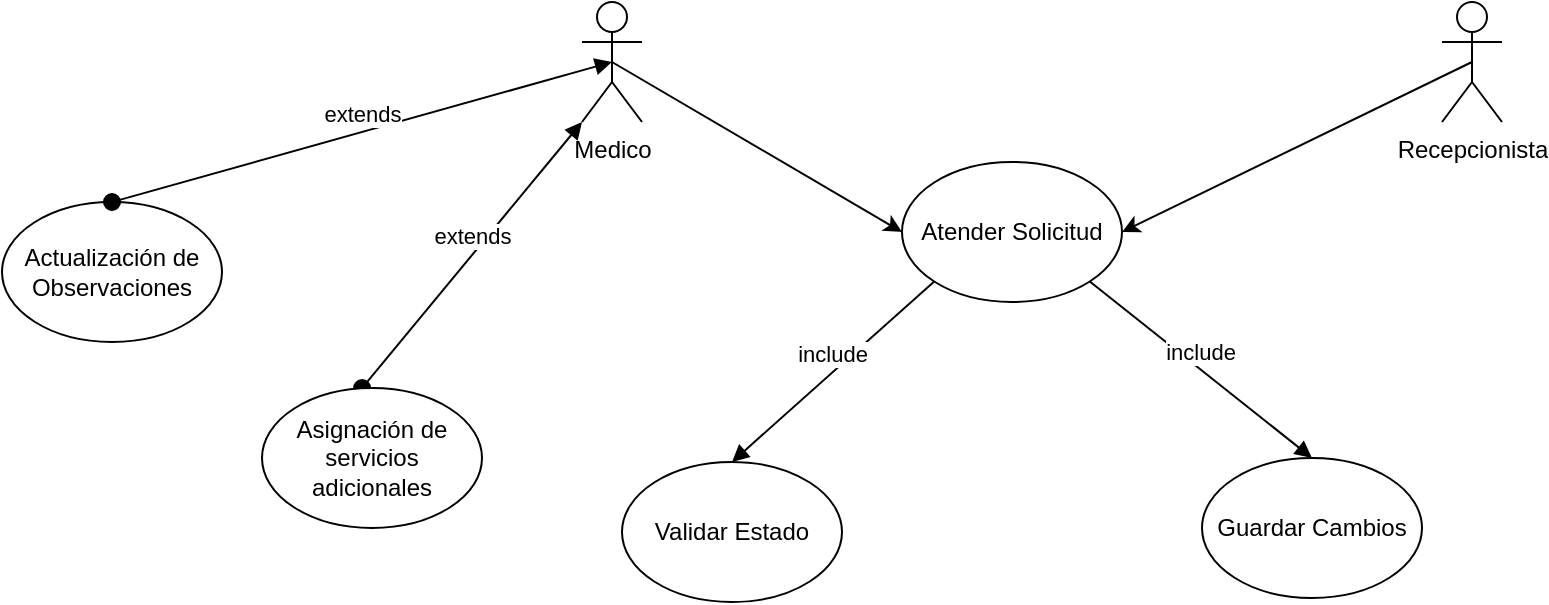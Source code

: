 <mxfile version="24.7.17">
  <diagram name="Page-1" id="e7e014a7-5840-1c2e-5031-d8a46d1fe8dd">
    <mxGraphModel dx="1338" dy="820" grid="1" gridSize="10" guides="1" tooltips="1" connect="1" arrows="1" fold="1" page="1" pageScale="1" pageWidth="1169" pageHeight="826" background="none" math="0" shadow="0">
      <root>
        <mxCell id="0" />
        <mxCell id="1" parent="0" />
        <mxCell id="YeqHjd610wFMRrhrlnWl-41" value="Medico" style="shape=umlActor;verticalLabelPosition=bottom;verticalAlign=top;html=1;" vertex="1" parent="1">
          <mxGeometry x="390" y="150" width="30" height="60" as="geometry" />
        </mxCell>
        <mxCell id="YeqHjd610wFMRrhrlnWl-42" value="Recepcionista" style="shape=umlActor;verticalLabelPosition=bottom;verticalAlign=top;html=1;" vertex="1" parent="1">
          <mxGeometry x="820" y="150" width="30" height="60" as="geometry" />
        </mxCell>
        <mxCell id="YeqHjd610wFMRrhrlnWl-43" value="Atender Solicitud" style="ellipse;whiteSpace=wrap;html=1;" vertex="1" parent="1">
          <mxGeometry x="550" y="230" width="110" height="70" as="geometry" />
        </mxCell>
        <mxCell id="YeqHjd610wFMRrhrlnWl-44" value="Validar Estado" style="ellipse;whiteSpace=wrap;html=1;" vertex="1" parent="1">
          <mxGeometry x="410" y="380" width="110" height="70" as="geometry" />
        </mxCell>
        <mxCell id="YeqHjd610wFMRrhrlnWl-45" value="Guardar Cambios" style="ellipse;whiteSpace=wrap;html=1;" vertex="1" parent="1">
          <mxGeometry x="700" y="378" width="110" height="70" as="geometry" />
        </mxCell>
        <mxCell id="YeqHjd610wFMRrhrlnWl-46" value="Actualización de Observaciones" style="ellipse;whiteSpace=wrap;html=1;" vertex="1" parent="1">
          <mxGeometry x="100" y="250" width="110" height="70" as="geometry" />
        </mxCell>
        <mxCell id="YeqHjd610wFMRrhrlnWl-47" value="" style="endArrow=classic;html=1;rounded=0;exitX=0.5;exitY=0.5;exitDx=0;exitDy=0;exitPerimeter=0;entryX=0;entryY=0.5;entryDx=0;entryDy=0;" edge="1" parent="1" source="YeqHjd610wFMRrhrlnWl-41" target="YeqHjd610wFMRrhrlnWl-43">
          <mxGeometry width="50" height="50" relative="1" as="geometry">
            <mxPoint x="940" y="450" as="sourcePoint" />
            <mxPoint x="990" y="400" as="targetPoint" />
          </mxGeometry>
        </mxCell>
        <mxCell id="YeqHjd610wFMRrhrlnWl-48" value="" style="endArrow=classic;html=1;rounded=0;exitX=0.5;exitY=0.5;exitDx=0;exitDy=0;exitPerimeter=0;entryX=1;entryY=0.5;entryDx=0;entryDy=0;" edge="1" parent="1" source="YeqHjd610wFMRrhrlnWl-42" target="YeqHjd610wFMRrhrlnWl-43">
          <mxGeometry width="50" height="50" relative="1" as="geometry">
            <mxPoint x="840" y="350" as="sourcePoint" />
            <mxPoint x="890" y="300" as="targetPoint" />
          </mxGeometry>
        </mxCell>
        <mxCell id="YeqHjd610wFMRrhrlnWl-49" value="include" style="html=1;verticalAlign=bottom;endArrow=block;curved=0;rounded=0;exitX=0;exitY=1;exitDx=0;exitDy=0;entryX=0.5;entryY=0;entryDx=0;entryDy=0;" edge="1" parent="1" source="YeqHjd610wFMRrhrlnWl-43" target="YeqHjd610wFMRrhrlnWl-44">
          <mxGeometry width="80" relative="1" as="geometry">
            <mxPoint x="960" y="430" as="sourcePoint" />
            <mxPoint x="1040" y="430" as="targetPoint" />
          </mxGeometry>
        </mxCell>
        <mxCell id="YeqHjd610wFMRrhrlnWl-50" value="extends" style="html=1;verticalAlign=bottom;startArrow=oval;startFill=1;endArrow=block;startSize=8;curved=0;rounded=0;entryX=0.5;entryY=0.5;entryDx=0;entryDy=0;entryPerimeter=0;exitX=0.5;exitY=0;exitDx=0;exitDy=0;" edge="1" parent="1" source="YeqHjd610wFMRrhrlnWl-46" target="YeqHjd610wFMRrhrlnWl-41">
          <mxGeometry width="60" relative="1" as="geometry">
            <mxPoint x="290" y="400" as="sourcePoint" />
            <mxPoint x="380" y="233" as="targetPoint" />
          </mxGeometry>
        </mxCell>
        <mxCell id="YeqHjd610wFMRrhrlnWl-51" value="include" style="html=1;verticalAlign=bottom;endArrow=block;curved=0;rounded=0;exitX=1;exitY=1;exitDx=0;exitDy=0;entryX=0.5;entryY=0;entryDx=0;entryDy=0;" edge="1" parent="1" source="YeqHjd610wFMRrhrlnWl-43" target="YeqHjd610wFMRrhrlnWl-45">
          <mxGeometry width="80" relative="1" as="geometry">
            <mxPoint x="615" y="310" as="sourcePoint" />
            <mxPoint x="505" y="370" as="targetPoint" />
          </mxGeometry>
        </mxCell>
        <mxCell id="YeqHjd610wFMRrhrlnWl-52" value="extends" style="html=1;verticalAlign=bottom;startArrow=oval;startFill=1;endArrow=block;startSize=8;curved=0;rounded=0;entryX=0;entryY=1;entryDx=0;entryDy=0;entryPerimeter=0;exitX=0.455;exitY=0;exitDx=0;exitDy=0;exitPerimeter=0;" edge="1" parent="1" source="YeqHjd610wFMRrhrlnWl-53" target="YeqHjd610wFMRrhrlnWl-41">
          <mxGeometry width="60" relative="1" as="geometry">
            <mxPoint x="300" y="330" as="sourcePoint" />
            <mxPoint x="420" y="320" as="targetPoint" />
          </mxGeometry>
        </mxCell>
        <mxCell id="YeqHjd610wFMRrhrlnWl-53" value="Asignación de servicios adicionales" style="ellipse;whiteSpace=wrap;html=1;" vertex="1" parent="1">
          <mxGeometry x="230" y="343" width="110" height="70" as="geometry" />
        </mxCell>
      </root>
    </mxGraphModel>
  </diagram>
</mxfile>

